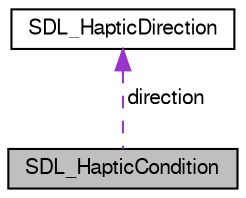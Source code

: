 digraph "SDL_HapticCondition"
{
 // LATEX_PDF_SIZE
  edge [fontname="FreeSans",fontsize="10",labelfontname="FreeSans",labelfontsize="10"];
  node [fontname="FreeSans",fontsize="10",shape=record];
  Node1 [label="SDL_HapticCondition",height=0.2,width=0.4,color="black", fillcolor="grey75", style="filled", fontcolor="black",tooltip="A structure containing a template for a Condition effect."];
  Node2 -> Node1 [dir="back",color="darkorchid3",fontsize="10",style="dashed",label=" direction" ,fontname="FreeSans"];
  Node2 [label="SDL_HapticDirection",height=0.2,width=0.4,color="black", fillcolor="white", style="filled",URL="$dc/dc3/struct_s_d_l___haptic_direction.html",tooltip="Structure that represents a haptic direction."];
}
